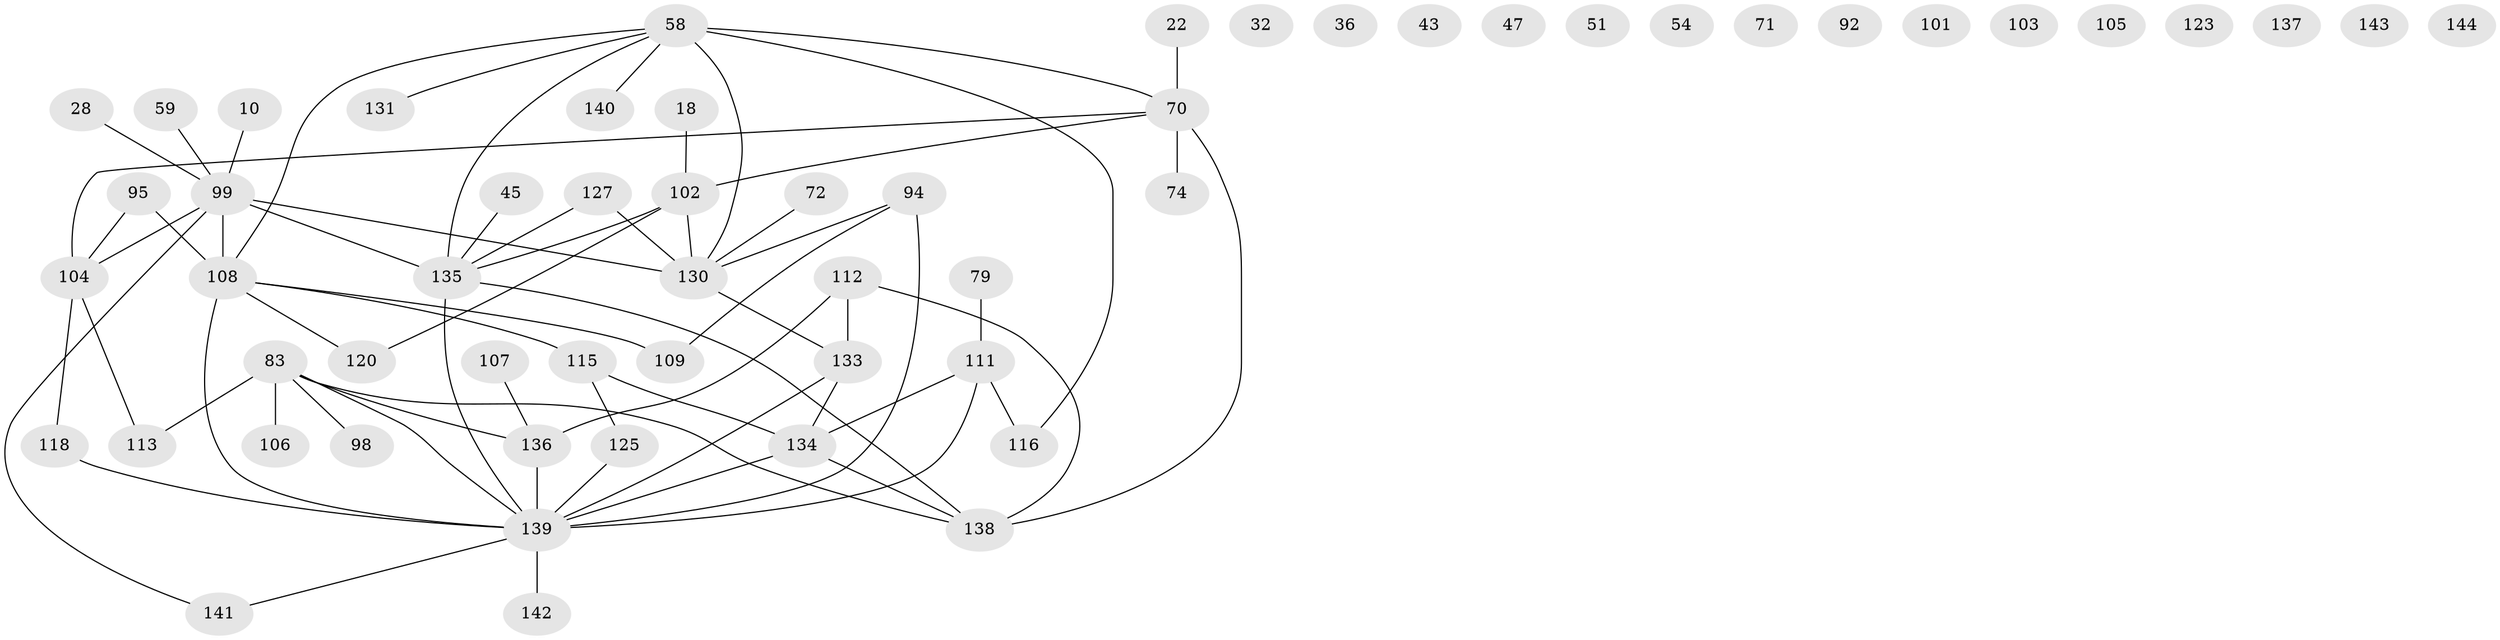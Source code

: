 // original degree distribution, {4: 0.13194444444444445, 8: 0.006944444444444444, 2: 0.20833333333333334, 1: 0.2361111111111111, 6: 0.041666666666666664, 3: 0.2152777777777778, 5: 0.06944444444444445, 0: 0.08333333333333333, 7: 0.006944444444444444}
// Generated by graph-tools (version 1.1) at 2025/42/03/04/25 21:42:36]
// undirected, 57 vertices, 67 edges
graph export_dot {
graph [start="1"]
  node [color=gray90,style=filled];
  10;
  18;
  22;
  28;
  32 [super="+16"];
  36;
  43;
  45;
  47;
  51;
  54;
  58 [super="+55+39"];
  59;
  70 [super="+30"];
  71;
  72;
  74;
  79;
  83 [super="+81"];
  92;
  94 [super="+19"];
  95 [super="+73"];
  98;
  99 [super="+35+63+60+2"];
  101;
  102 [super="+75+65+13"];
  103;
  104 [super="+8+15+9"];
  105 [super="+96"];
  106;
  107;
  108 [super="+26+90+44+49+68"];
  109;
  111;
  112 [super="+24+89+100"];
  113;
  115 [super="+91"];
  116;
  118 [super="+110"];
  120 [super="+78"];
  123 [super="+66"];
  125 [super="+14+69"];
  127;
  130 [super="+23"];
  131;
  133 [super="+126"];
  134 [super="+42+88+62+46"];
  135 [super="+128+84+132"];
  136 [super="+48+76"];
  137;
  138 [super="+85+122+129"];
  139 [super="+80+119+124"];
  140;
  141;
  142 [super="+97"];
  143;
  144;
  10 -- 99;
  18 -- 102;
  22 -- 70;
  28 -- 99;
  45 -- 135;
  58 -- 116 [weight=2];
  58 -- 130;
  58 -- 140;
  58 -- 131;
  58 -- 70 [weight=2];
  58 -- 108;
  58 -- 135 [weight=2];
  59 -- 99;
  70 -- 138;
  70 -- 74;
  70 -- 104;
  70 -- 102;
  72 -- 130;
  79 -- 111;
  83 -- 113;
  83 -- 136 [weight=2];
  83 -- 98;
  83 -- 106;
  83 -- 138 [weight=2];
  83 -- 139;
  94 -- 109;
  94 -- 130;
  94 -- 139 [weight=3];
  95 -- 104;
  95 -- 108;
  99 -- 135 [weight=3];
  99 -- 108 [weight=3];
  99 -- 104 [weight=2];
  99 -- 130 [weight=2];
  99 -- 141;
  102 -- 135 [weight=2];
  102 -- 130;
  102 -- 120 [weight=2];
  104 -- 113;
  104 -- 118;
  107 -- 136;
  108 -- 109;
  108 -- 115;
  108 -- 120;
  108 -- 139 [weight=5];
  111 -- 116;
  111 -- 134 [weight=2];
  111 -- 139;
  112 -- 138 [weight=3];
  112 -- 136;
  112 -- 133;
  115 -- 125;
  115 -- 134 [weight=2];
  118 -- 139;
  125 -- 139 [weight=3];
  127 -- 130;
  127 -- 135;
  130 -- 133;
  133 -- 134;
  133 -- 139;
  134 -- 138;
  134 -- 139 [weight=2];
  135 -- 138;
  135 -- 139;
  136 -- 139 [weight=3];
  139 -- 142;
  139 -- 141;
}

